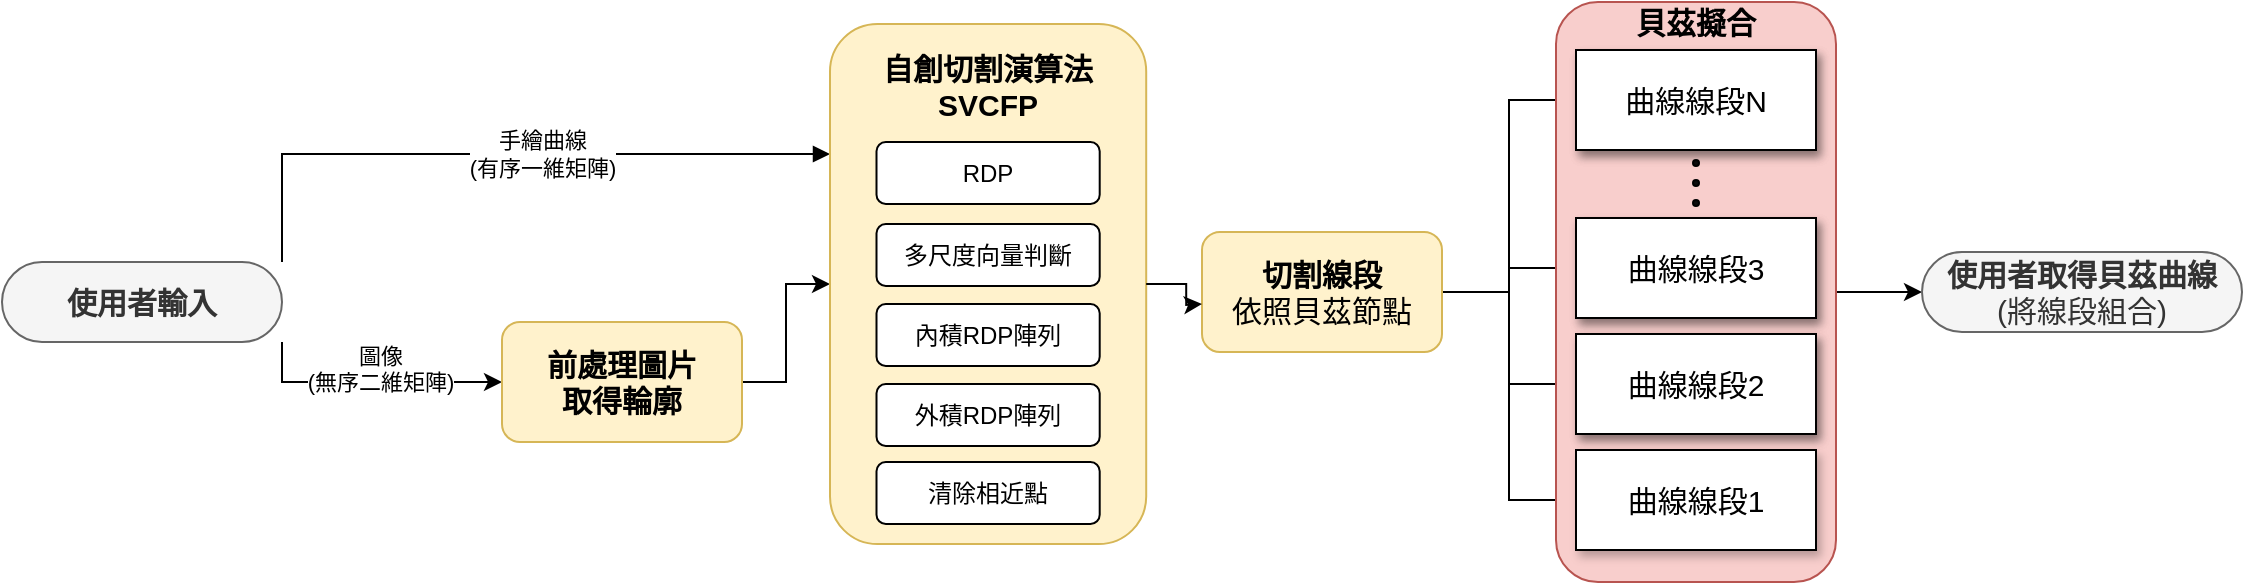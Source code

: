 <mxfile version="26.0.9">
  <diagram id="h1NcXN7iLtWExEp8riTy" name="第1頁">
    <mxGraphModel dx="1461" dy="765" grid="1" gridSize="10" guides="1" tooltips="1" connect="1" arrows="1" fold="1" page="1" pageScale="1" pageWidth="827" pageHeight="1169" math="0" shadow="0">
      <root>
        <mxCell id="0" />
        <mxCell id="1" parent="0" />
        <mxCell id="RgEZaHuLUx393raGrUiC-14" style="edgeStyle=orthogonalEdgeStyle;rounded=0;orthogonalLoop=1;jettySize=auto;html=1;entryX=0;entryY=0.5;entryDx=0;entryDy=0;" edge="1" parent="1" source="Sqoa8FRNaIN-VehxaIeE-55" target="Sqoa8FRNaIN-VehxaIeE-12">
          <mxGeometry relative="1" as="geometry" />
        </mxCell>
        <mxCell id="Sqoa8FRNaIN-VehxaIeE-19" value="手繪曲線&lt;br&gt;(有序一維矩陣)" style="edgeStyle=orthogonalEdgeStyle;rounded=0;orthogonalLoop=1;jettySize=auto;html=1;entryX=0;entryY=0.25;entryDx=0;entryDy=0;endArrow=block;endFill=1;exitX=1;exitY=0;exitDx=0;exitDy=0;" parent="1" source="Sqoa8FRNaIN-VehxaIeE-1" target="Sqoa8FRNaIN-VehxaIeE-2" edge="1">
          <mxGeometry x="0.122" relative="1" as="geometry">
            <mxPoint as="offset" />
            <mxPoint x="140" y="185" as="sourcePoint" />
          </mxGeometry>
        </mxCell>
        <mxCell id="RgEZaHuLUx393raGrUiC-7" value="&#xa;&lt;span style=&quot;color: rgb(0, 0, 0); font-family: Helvetica; font-size: 11px; font-style: normal; font-variant-ligatures: normal; font-variant-caps: normal; font-weight: 400; letter-spacing: normal; orphans: 2; text-align: center; text-indent: 0px; text-transform: none; widows: 2; word-spacing: 0px; -webkit-text-stroke-width: 0px; white-space: nowrap; background-color: rgb(255, 255, 255); text-decoration-thickness: initial; text-decoration-style: initial; text-decoration-color: initial; display: inline !important; float: none;&quot;&gt;圖像&lt;/span&gt;&lt;br style=&quot;forced-color-adjust: none; color: rgb(0, 0, 0); font-family: Helvetica; font-size: 11px; font-style: normal; font-variant-ligatures: normal; font-variant-caps: normal; font-weight: 400; letter-spacing: normal; orphans: 2; text-align: center; text-indent: 0px; text-transform: none; widows: 2; word-spacing: 0px; -webkit-text-stroke-width: 0px; white-space: nowrap; text-decoration-thickness: initial; text-decoration-style: initial; text-decoration-color: initial;&quot;&gt;&lt;span style=&quot;color: rgb(0, 0, 0); font-family: Helvetica; font-size: 11px; font-style: normal; font-variant-ligatures: normal; font-variant-caps: normal; font-weight: 400; letter-spacing: normal; orphans: 2; text-align: center; text-indent: 0px; text-transform: none; widows: 2; word-spacing: 0px; -webkit-text-stroke-width: 0px; white-space: nowrap; background-color: rgb(255, 255, 255); text-decoration-thickness: initial; text-decoration-style: initial; text-decoration-color: initial; display: inline !important; float: none;&quot;&gt;(無序二維矩陣)&lt;/span&gt;&#xa;&#xa;" style="edgeStyle=orthogonalEdgeStyle;rounded=0;orthogonalLoop=1;jettySize=auto;html=1;entryX=0;entryY=0.5;entryDx=0;entryDy=0;exitX=1;exitY=1;exitDx=0;exitDy=0;" edge="1" parent="1" source="Sqoa8FRNaIN-VehxaIeE-1" target="RgEZaHuLUx393raGrUiC-6">
          <mxGeometry x="0.058" relative="1" as="geometry">
            <mxPoint as="offset" />
          </mxGeometry>
        </mxCell>
        <mxCell id="Sqoa8FRNaIN-VehxaIeE-1" value="&lt;b style=&quot;font-size: 15px;&quot;&gt;使用者輸入&lt;/b&gt;" style="rounded=1;whiteSpace=wrap;html=1;fillColor=#f5f5f5;strokeColor=#666666;fontColor=#333333;arcSize=50;fontSize=15;" parent="1" vertex="1">
          <mxGeometry y="189" width="140" height="40" as="geometry" />
        </mxCell>
        <mxCell id="Sqoa8FRNaIN-VehxaIeE-25" style="edgeStyle=orthogonalEdgeStyle;rounded=0;orthogonalLoop=1;jettySize=auto;html=1;exitX=1;exitY=0.5;exitDx=0;exitDy=0;entryX=0;entryY=0.5;entryDx=0;entryDy=0;endArrow=block;endFill=1;" parent="1" target="Sqoa8FRNaIN-VehxaIeE-4" edge="1" source="Sqoa8FRNaIN-VehxaIeE-3">
          <mxGeometry relative="1" as="geometry">
            <mxPoint x="760" y="370" as="sourcePoint" />
          </mxGeometry>
        </mxCell>
        <mxCell id="Sqoa8FRNaIN-VehxaIeE-35" style="edgeStyle=orthogonalEdgeStyle;rounded=0;orthogonalLoop=1;jettySize=auto;html=1;exitX=1;exitY=0.5;exitDx=0;exitDy=0;entryX=0;entryY=0.5;entryDx=0;entryDy=0;endArrow=block;endFill=1;" parent="1" target="Sqoa8FRNaIN-VehxaIeE-26" edge="1" source="Sqoa8FRNaIN-VehxaIeE-3">
          <mxGeometry relative="1" as="geometry">
            <mxPoint x="760" y="370" as="sourcePoint" />
          </mxGeometry>
        </mxCell>
        <mxCell id="RgEZaHuLUx393raGrUiC-11" style="edgeStyle=orthogonalEdgeStyle;rounded=0;orthogonalLoop=1;jettySize=auto;html=1;entryX=0;entryY=0.5;entryDx=0;entryDy=0;" edge="1" parent="1" source="Sqoa8FRNaIN-VehxaIeE-3" target="Sqoa8FRNaIN-VehxaIeE-60">
          <mxGeometry relative="1" as="geometry" />
        </mxCell>
        <mxCell id="RgEZaHuLUx393raGrUiC-12" style="edgeStyle=orthogonalEdgeStyle;rounded=0;orthogonalLoop=1;jettySize=auto;html=1;entryX=0;entryY=0.5;entryDx=0;entryDy=0;" edge="1" parent="1" source="Sqoa8FRNaIN-VehxaIeE-3" target="Sqoa8FRNaIN-VehxaIeE-28">
          <mxGeometry relative="1" as="geometry" />
        </mxCell>
        <mxCell id="Sqoa8FRNaIN-VehxaIeE-3" value="&lt;b style=&quot;font-size: 15px;&quot;&gt;切割線段&lt;br style=&quot;font-size: 15px;&quot;&gt;&lt;/b&gt;依照貝茲節點" style="rounded=1;whiteSpace=wrap;html=1;fillColor=#fff2cc;strokeColor=#d6b656;fontSize=15;" parent="1" vertex="1">
          <mxGeometry x="600" y="174" width="120" height="60" as="geometry" />
        </mxCell>
        <mxCell id="Sqoa8FRNaIN-VehxaIeE-12" value="&lt;b style=&quot;font-size: 15px;&quot;&gt;使用者取得貝茲曲線&lt;/b&gt;&lt;br style=&quot;font-size: 15px;&quot;&gt;(將線段組合)" style="rounded=1;whiteSpace=wrap;html=1;fillColor=#f5f5f5;strokeColor=#666666;fontColor=#333333;arcSize=50;fontSize=15;" parent="1" vertex="1">
          <mxGeometry x="960" y="184" width="160" height="40" as="geometry" />
        </mxCell>
        <mxCell id="RgEZaHuLUx393raGrUiC-20" style="edgeStyle=orthogonalEdgeStyle;rounded=0;orthogonalLoop=1;jettySize=auto;html=1;entryX=0;entryY=0.5;entryDx=0;entryDy=0;" edge="1" parent="1" source="RgEZaHuLUx393raGrUiC-6" target="Sqoa8FRNaIN-VehxaIeE-2">
          <mxGeometry relative="1" as="geometry" />
        </mxCell>
        <mxCell id="RgEZaHuLUx393raGrUiC-6" value="&lt;b&gt;前處理圖片&lt;/b&gt;&lt;div&gt;&lt;b&gt;取得輪廓&lt;/b&gt;&lt;/div&gt;" style="rounded=1;whiteSpace=wrap;html=1;fillColor=#fff2cc;strokeColor=#d6b656;fontSize=15;" vertex="1" parent="1">
          <mxGeometry x="250" y="219" width="120" height="60" as="geometry" />
        </mxCell>
        <mxCell id="RgEZaHuLUx393raGrUiC-21" value="" style="group" vertex="1" connectable="0" parent="1">
          <mxGeometry x="414" y="70" width="186" height="260" as="geometry" />
        </mxCell>
        <mxCell id="RgEZaHuLUx393raGrUiC-26" value="" style="group" vertex="1" connectable="0" parent="RgEZaHuLUx393raGrUiC-21">
          <mxGeometry width="158.1" height="260" as="geometry" />
        </mxCell>
        <mxCell id="Sqoa8FRNaIN-VehxaIeE-2" value="&lt;b&gt;自創切割演算法&lt;br&gt;SVCFP&lt;br&gt;&lt;/b&gt;&lt;div&gt;&lt;br&gt;&lt;/div&gt;&lt;div&gt;&lt;b&gt;&lt;br&gt;&lt;/b&gt;&lt;/div&gt;&lt;div&gt;&lt;b&gt;&lt;br&gt;&lt;/b&gt;&lt;/div&gt;&lt;div&gt;&lt;b&gt;&lt;br&gt;&lt;/b&gt;&lt;/div&gt;&lt;div&gt;&lt;b&gt;&lt;br&gt;&lt;/b&gt;&lt;/div&gt;&lt;div&gt;&lt;b&gt;&lt;br&gt;&lt;/b&gt;&lt;/div&gt;&lt;div&gt;&lt;b&gt;&lt;br&gt;&lt;/b&gt;&lt;/div&gt;&lt;div&gt;&lt;b&gt;&lt;br&gt;&lt;/b&gt;&lt;/div&gt;&lt;div&gt;&lt;b&gt;&lt;br&gt;&lt;/b&gt;&lt;/div&gt;&lt;div&gt;&lt;b&gt;&lt;br&gt;&lt;/b&gt;&lt;/div&gt;&lt;div&gt;&lt;br&gt;&lt;/div&gt;" style="rounded=1;whiteSpace=wrap;html=1;fillColor=#fff2cc;strokeColor=#d6b656;fontSize=15;" parent="RgEZaHuLUx393raGrUiC-26" vertex="1">
          <mxGeometry width="158.1" height="260" as="geometry" />
        </mxCell>
        <mxCell id="RgEZaHuLUx393raGrUiC-15" value="RDP" style="rounded=1;whiteSpace=wrap;html=1;" vertex="1" parent="RgEZaHuLUx393raGrUiC-26">
          <mxGeometry x="23.25" y="59" width="111.6" height="31" as="geometry" />
        </mxCell>
        <mxCell id="RgEZaHuLUx393raGrUiC-16" value="多尺度向量判斷" style="rounded=1;whiteSpace=wrap;html=1;" vertex="1" parent="RgEZaHuLUx393raGrUiC-26">
          <mxGeometry x="23.25" y="100" width="111.6" height="31" as="geometry" />
        </mxCell>
        <mxCell id="RgEZaHuLUx393raGrUiC-17" value="內積RDP陣列" style="rounded=1;whiteSpace=wrap;html=1;" vertex="1" parent="RgEZaHuLUx393raGrUiC-26">
          <mxGeometry x="23.25" y="140" width="111.6" height="31" as="geometry" />
        </mxCell>
        <mxCell id="RgEZaHuLUx393raGrUiC-18" value="外積RDP陣列" style="rounded=1;whiteSpace=wrap;html=1;" vertex="1" parent="RgEZaHuLUx393raGrUiC-26">
          <mxGeometry x="23.25" y="180" width="111.6" height="31" as="geometry" />
        </mxCell>
        <mxCell id="RgEZaHuLUx393raGrUiC-19" value="清除相近點" style="rounded=1;whiteSpace=wrap;html=1;" vertex="1" parent="RgEZaHuLUx393raGrUiC-26">
          <mxGeometry x="23.25" y="219" width="111.6" height="31" as="geometry" />
        </mxCell>
        <mxCell id="RgEZaHuLUx393raGrUiC-22" value="" style="group" vertex="1" connectable="0" parent="1">
          <mxGeometry x="777" y="59" width="140" height="290" as="geometry" />
        </mxCell>
        <mxCell id="Sqoa8FRNaIN-VehxaIeE-55" value="" style="rounded=1;whiteSpace=wrap;html=1;fillColor=#f8cecc;strokeColor=#b85450;glass=0;" parent="RgEZaHuLUx393raGrUiC-22" vertex="1">
          <mxGeometry width="140" height="290" as="geometry" />
        </mxCell>
        <mxCell id="Sqoa8FRNaIN-VehxaIeE-4" value="手繪曲線線段N&lt;br&gt;" style="rounded=0;whiteSpace=wrap;html=1;shadow=1;" parent="RgEZaHuLUx393raGrUiC-22" vertex="1">
          <mxGeometry x="10" y="24" width="120" height="50" as="geometry" />
        </mxCell>
        <mxCell id="Sqoa8FRNaIN-VehxaIeE-26" value="手繪曲線線段2&lt;br&gt;" style="rounded=0;whiteSpace=wrap;html=1;shadow=1;" parent="RgEZaHuLUx393raGrUiC-22" vertex="1">
          <mxGeometry x="10" y="166" width="120" height="50" as="geometry" />
        </mxCell>
        <mxCell id="Sqoa8FRNaIN-VehxaIeE-28" value="曲線線段1" style="rounded=0;whiteSpace=wrap;html=1;shadow=1;fontSize=15;" parent="RgEZaHuLUx393raGrUiC-22" vertex="1">
          <mxGeometry x="10" y="224" width="120" height="50" as="geometry" />
        </mxCell>
        <mxCell id="Sqoa8FRNaIN-VehxaIeE-29" value="" style="ellipse;whiteSpace=wrap;html=1;aspect=fixed;fillColor=#0D0D0D;" parent="RgEZaHuLUx393raGrUiC-22" vertex="1">
          <mxGeometry x="68.5" y="79" width="3" height="3" as="geometry" />
        </mxCell>
        <mxCell id="Sqoa8FRNaIN-VehxaIeE-32" value="" style="ellipse;whiteSpace=wrap;html=1;aspect=fixed;fillColor=#0D0D0D;" parent="RgEZaHuLUx393raGrUiC-22" vertex="1">
          <mxGeometry x="68.5" y="89" width="3" height="3" as="geometry" />
        </mxCell>
        <mxCell id="Sqoa8FRNaIN-VehxaIeE-33" value="" style="ellipse;whiteSpace=wrap;html=1;aspect=fixed;fillColor=#0D0D0D;" parent="RgEZaHuLUx393raGrUiC-22" vertex="1">
          <mxGeometry x="68.5" y="99" width="3" height="3" as="geometry" />
        </mxCell>
        <mxCell id="Sqoa8FRNaIN-VehxaIeE-51" value="手繪曲線線段2" style="rounded=0;whiteSpace=wrap;html=1;shadow=1;" parent="RgEZaHuLUx393raGrUiC-22" vertex="1">
          <mxGeometry x="10" y="108" width="120" height="50" as="geometry" />
        </mxCell>
        <mxCell id="Sqoa8FRNaIN-VehxaIeE-56" value="&lt;span style=&quot;font-size: 15px;&quot;&gt;貝茲擬合&lt;/span&gt;" style="text;html=1;strokeColor=none;fillColor=none;align=center;verticalAlign=middle;whiteSpace=wrap;rounded=0;fontSize=15;fontStyle=1" parent="RgEZaHuLUx393raGrUiC-22" vertex="1">
          <mxGeometry x="30" width="80" height="20" as="geometry" />
        </mxCell>
        <mxCell id="Sqoa8FRNaIN-VehxaIeE-59" value="曲線線段N" style="rounded=0;whiteSpace=wrap;html=1;shadow=1;fontSize=15;" parent="RgEZaHuLUx393raGrUiC-22" vertex="1">
          <mxGeometry x="10" y="24" width="120" height="50" as="geometry" />
        </mxCell>
        <mxCell id="Sqoa8FRNaIN-VehxaIeE-60" value="曲線線段3" style="rounded=0;whiteSpace=wrap;html=1;shadow=1;fontSize=15;" parent="RgEZaHuLUx393raGrUiC-22" vertex="1">
          <mxGeometry x="10" y="108" width="120" height="50" as="geometry" />
        </mxCell>
        <mxCell id="Sqoa8FRNaIN-VehxaIeE-61" value="曲線線段2" style="rounded=0;whiteSpace=wrap;html=1;shadow=1;fontSize=15;" parent="RgEZaHuLUx393raGrUiC-22" vertex="1">
          <mxGeometry x="10" y="166" width="120" height="50" as="geometry" />
        </mxCell>
        <mxCell id="RgEZaHuLUx393raGrUiC-28" style="edgeStyle=orthogonalEdgeStyle;rounded=0;orthogonalLoop=1;jettySize=auto;html=1;" edge="1" parent="1" source="Sqoa8FRNaIN-VehxaIeE-2">
          <mxGeometry relative="1" as="geometry">
            <mxPoint x="600" y="210" as="targetPoint" />
          </mxGeometry>
        </mxCell>
      </root>
    </mxGraphModel>
  </diagram>
</mxfile>
